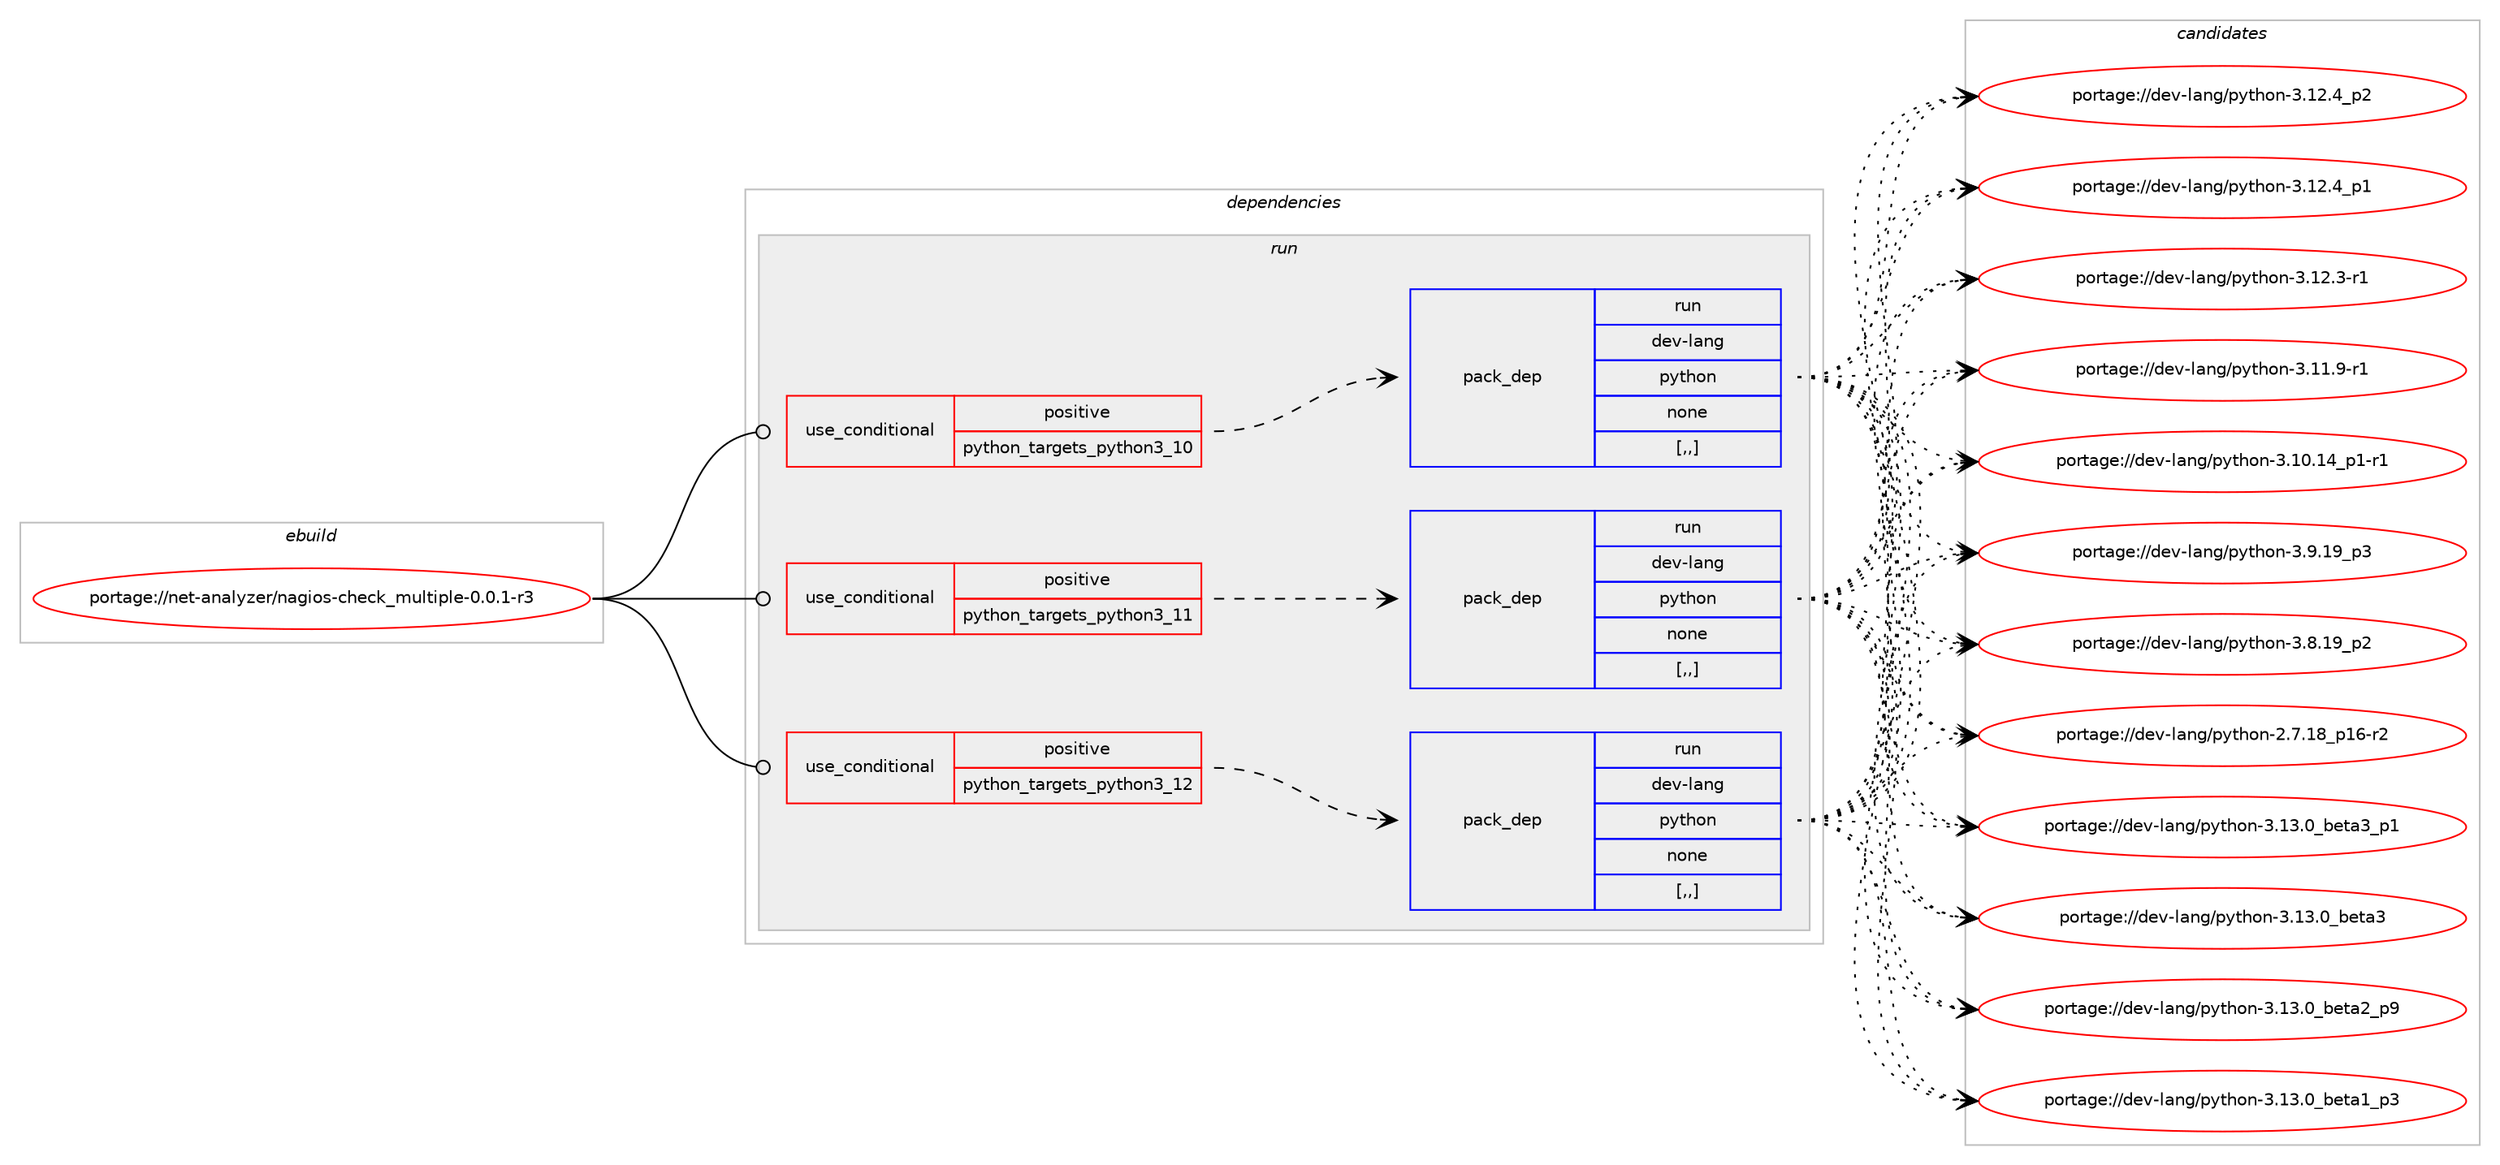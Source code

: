 digraph prolog {

# *************
# Graph options
# *************

newrank=true;
concentrate=true;
compound=true;
graph [rankdir=LR,fontname=Helvetica,fontsize=10,ranksep=1.5];#, ranksep=2.5, nodesep=0.2];
edge  [arrowhead=vee];
node  [fontname=Helvetica,fontsize=10];

# **********
# The ebuild
# **********

subgraph cluster_leftcol {
color=gray;
label=<<i>ebuild</i>>;
id [label="portage://net-analyzer/nagios-check_multiple-0.0.1-r3", color=red, width=4, href="../net-analyzer/nagios-check_multiple-0.0.1-r3.svg"];
}

# ****************
# The dependencies
# ****************

subgraph cluster_midcol {
color=gray;
label=<<i>dependencies</i>>;
subgraph cluster_compile {
fillcolor="#eeeeee";
style=filled;
label=<<i>compile</i>>;
}
subgraph cluster_compileandrun {
fillcolor="#eeeeee";
style=filled;
label=<<i>compile and run</i>>;
}
subgraph cluster_run {
fillcolor="#eeeeee";
style=filled;
label=<<i>run</i>>;
subgraph cond86990 {
dependency337708 [label=<<TABLE BORDER="0" CELLBORDER="1" CELLSPACING="0" CELLPADDING="4"><TR><TD ROWSPAN="3" CELLPADDING="10">use_conditional</TD></TR><TR><TD>positive</TD></TR><TR><TD>python_targets_python3_10</TD></TR></TABLE>>, shape=none, color=red];
subgraph pack248138 {
dependency337709 [label=<<TABLE BORDER="0" CELLBORDER="1" CELLSPACING="0" CELLPADDING="4" WIDTH="220"><TR><TD ROWSPAN="6" CELLPADDING="30">pack_dep</TD></TR><TR><TD WIDTH="110">run</TD></TR><TR><TD>dev-lang</TD></TR><TR><TD>python</TD></TR><TR><TD>none</TD></TR><TR><TD>[,,]</TD></TR></TABLE>>, shape=none, color=blue];
}
dependency337708:e -> dependency337709:w [weight=20,style="dashed",arrowhead="vee"];
}
id:e -> dependency337708:w [weight=20,style="solid",arrowhead="odot"];
subgraph cond86991 {
dependency337710 [label=<<TABLE BORDER="0" CELLBORDER="1" CELLSPACING="0" CELLPADDING="4"><TR><TD ROWSPAN="3" CELLPADDING="10">use_conditional</TD></TR><TR><TD>positive</TD></TR><TR><TD>python_targets_python3_11</TD></TR></TABLE>>, shape=none, color=red];
subgraph pack248139 {
dependency337711 [label=<<TABLE BORDER="0" CELLBORDER="1" CELLSPACING="0" CELLPADDING="4" WIDTH="220"><TR><TD ROWSPAN="6" CELLPADDING="30">pack_dep</TD></TR><TR><TD WIDTH="110">run</TD></TR><TR><TD>dev-lang</TD></TR><TR><TD>python</TD></TR><TR><TD>none</TD></TR><TR><TD>[,,]</TD></TR></TABLE>>, shape=none, color=blue];
}
dependency337710:e -> dependency337711:w [weight=20,style="dashed",arrowhead="vee"];
}
id:e -> dependency337710:w [weight=20,style="solid",arrowhead="odot"];
subgraph cond86992 {
dependency337712 [label=<<TABLE BORDER="0" CELLBORDER="1" CELLSPACING="0" CELLPADDING="4"><TR><TD ROWSPAN="3" CELLPADDING="10">use_conditional</TD></TR><TR><TD>positive</TD></TR><TR><TD>python_targets_python3_12</TD></TR></TABLE>>, shape=none, color=red];
subgraph pack248140 {
dependency337713 [label=<<TABLE BORDER="0" CELLBORDER="1" CELLSPACING="0" CELLPADDING="4" WIDTH="220"><TR><TD ROWSPAN="6" CELLPADDING="30">pack_dep</TD></TR><TR><TD WIDTH="110">run</TD></TR><TR><TD>dev-lang</TD></TR><TR><TD>python</TD></TR><TR><TD>none</TD></TR><TR><TD>[,,]</TD></TR></TABLE>>, shape=none, color=blue];
}
dependency337712:e -> dependency337713:w [weight=20,style="dashed",arrowhead="vee"];
}
id:e -> dependency337712:w [weight=20,style="solid",arrowhead="odot"];
}
}

# **************
# The candidates
# **************

subgraph cluster_choices {
rank=same;
color=gray;
label=<<i>candidates</i>>;

subgraph choice248138 {
color=black;
nodesep=1;
choice10010111845108971101034711212111610411111045514649514648959810111697519511249 [label="portage://dev-lang/python-3.13.0_beta3_p1", color=red, width=4,href="../dev-lang/python-3.13.0_beta3_p1.svg"];
choice1001011184510897110103471121211161041111104551464951464895981011169751 [label="portage://dev-lang/python-3.13.0_beta3", color=red, width=4,href="../dev-lang/python-3.13.0_beta3.svg"];
choice10010111845108971101034711212111610411111045514649514648959810111697509511257 [label="portage://dev-lang/python-3.13.0_beta2_p9", color=red, width=4,href="../dev-lang/python-3.13.0_beta2_p9.svg"];
choice10010111845108971101034711212111610411111045514649514648959810111697499511251 [label="portage://dev-lang/python-3.13.0_beta1_p3", color=red, width=4,href="../dev-lang/python-3.13.0_beta1_p3.svg"];
choice100101118451089711010347112121116104111110455146495046529511250 [label="portage://dev-lang/python-3.12.4_p2", color=red, width=4,href="../dev-lang/python-3.12.4_p2.svg"];
choice100101118451089711010347112121116104111110455146495046529511249 [label="portage://dev-lang/python-3.12.4_p1", color=red, width=4,href="../dev-lang/python-3.12.4_p1.svg"];
choice100101118451089711010347112121116104111110455146495046514511449 [label="portage://dev-lang/python-3.12.3-r1", color=red, width=4,href="../dev-lang/python-3.12.3-r1.svg"];
choice100101118451089711010347112121116104111110455146494946574511449 [label="portage://dev-lang/python-3.11.9-r1", color=red, width=4,href="../dev-lang/python-3.11.9-r1.svg"];
choice100101118451089711010347112121116104111110455146494846495295112494511449 [label="portage://dev-lang/python-3.10.14_p1-r1", color=red, width=4,href="../dev-lang/python-3.10.14_p1-r1.svg"];
choice100101118451089711010347112121116104111110455146574649579511251 [label="portage://dev-lang/python-3.9.19_p3", color=red, width=4,href="../dev-lang/python-3.9.19_p3.svg"];
choice100101118451089711010347112121116104111110455146564649579511250 [label="portage://dev-lang/python-3.8.19_p2", color=red, width=4,href="../dev-lang/python-3.8.19_p2.svg"];
choice100101118451089711010347112121116104111110455046554649569511249544511450 [label="portage://dev-lang/python-2.7.18_p16-r2", color=red, width=4,href="../dev-lang/python-2.7.18_p16-r2.svg"];
dependency337709:e -> choice10010111845108971101034711212111610411111045514649514648959810111697519511249:w [style=dotted,weight="100"];
dependency337709:e -> choice1001011184510897110103471121211161041111104551464951464895981011169751:w [style=dotted,weight="100"];
dependency337709:e -> choice10010111845108971101034711212111610411111045514649514648959810111697509511257:w [style=dotted,weight="100"];
dependency337709:e -> choice10010111845108971101034711212111610411111045514649514648959810111697499511251:w [style=dotted,weight="100"];
dependency337709:e -> choice100101118451089711010347112121116104111110455146495046529511250:w [style=dotted,weight="100"];
dependency337709:e -> choice100101118451089711010347112121116104111110455146495046529511249:w [style=dotted,weight="100"];
dependency337709:e -> choice100101118451089711010347112121116104111110455146495046514511449:w [style=dotted,weight="100"];
dependency337709:e -> choice100101118451089711010347112121116104111110455146494946574511449:w [style=dotted,weight="100"];
dependency337709:e -> choice100101118451089711010347112121116104111110455146494846495295112494511449:w [style=dotted,weight="100"];
dependency337709:e -> choice100101118451089711010347112121116104111110455146574649579511251:w [style=dotted,weight="100"];
dependency337709:e -> choice100101118451089711010347112121116104111110455146564649579511250:w [style=dotted,weight="100"];
dependency337709:e -> choice100101118451089711010347112121116104111110455046554649569511249544511450:w [style=dotted,weight="100"];
}
subgraph choice248139 {
color=black;
nodesep=1;
choice10010111845108971101034711212111610411111045514649514648959810111697519511249 [label="portage://dev-lang/python-3.13.0_beta3_p1", color=red, width=4,href="../dev-lang/python-3.13.0_beta3_p1.svg"];
choice1001011184510897110103471121211161041111104551464951464895981011169751 [label="portage://dev-lang/python-3.13.0_beta3", color=red, width=4,href="../dev-lang/python-3.13.0_beta3.svg"];
choice10010111845108971101034711212111610411111045514649514648959810111697509511257 [label="portage://dev-lang/python-3.13.0_beta2_p9", color=red, width=4,href="../dev-lang/python-3.13.0_beta2_p9.svg"];
choice10010111845108971101034711212111610411111045514649514648959810111697499511251 [label="portage://dev-lang/python-3.13.0_beta1_p3", color=red, width=4,href="../dev-lang/python-3.13.0_beta1_p3.svg"];
choice100101118451089711010347112121116104111110455146495046529511250 [label="portage://dev-lang/python-3.12.4_p2", color=red, width=4,href="../dev-lang/python-3.12.4_p2.svg"];
choice100101118451089711010347112121116104111110455146495046529511249 [label="portage://dev-lang/python-3.12.4_p1", color=red, width=4,href="../dev-lang/python-3.12.4_p1.svg"];
choice100101118451089711010347112121116104111110455146495046514511449 [label="portage://dev-lang/python-3.12.3-r1", color=red, width=4,href="../dev-lang/python-3.12.3-r1.svg"];
choice100101118451089711010347112121116104111110455146494946574511449 [label="portage://dev-lang/python-3.11.9-r1", color=red, width=4,href="../dev-lang/python-3.11.9-r1.svg"];
choice100101118451089711010347112121116104111110455146494846495295112494511449 [label="portage://dev-lang/python-3.10.14_p1-r1", color=red, width=4,href="../dev-lang/python-3.10.14_p1-r1.svg"];
choice100101118451089711010347112121116104111110455146574649579511251 [label="portage://dev-lang/python-3.9.19_p3", color=red, width=4,href="../dev-lang/python-3.9.19_p3.svg"];
choice100101118451089711010347112121116104111110455146564649579511250 [label="portage://dev-lang/python-3.8.19_p2", color=red, width=4,href="../dev-lang/python-3.8.19_p2.svg"];
choice100101118451089711010347112121116104111110455046554649569511249544511450 [label="portage://dev-lang/python-2.7.18_p16-r2", color=red, width=4,href="../dev-lang/python-2.7.18_p16-r2.svg"];
dependency337711:e -> choice10010111845108971101034711212111610411111045514649514648959810111697519511249:w [style=dotted,weight="100"];
dependency337711:e -> choice1001011184510897110103471121211161041111104551464951464895981011169751:w [style=dotted,weight="100"];
dependency337711:e -> choice10010111845108971101034711212111610411111045514649514648959810111697509511257:w [style=dotted,weight="100"];
dependency337711:e -> choice10010111845108971101034711212111610411111045514649514648959810111697499511251:w [style=dotted,weight="100"];
dependency337711:e -> choice100101118451089711010347112121116104111110455146495046529511250:w [style=dotted,weight="100"];
dependency337711:e -> choice100101118451089711010347112121116104111110455146495046529511249:w [style=dotted,weight="100"];
dependency337711:e -> choice100101118451089711010347112121116104111110455146495046514511449:w [style=dotted,weight="100"];
dependency337711:e -> choice100101118451089711010347112121116104111110455146494946574511449:w [style=dotted,weight="100"];
dependency337711:e -> choice100101118451089711010347112121116104111110455146494846495295112494511449:w [style=dotted,weight="100"];
dependency337711:e -> choice100101118451089711010347112121116104111110455146574649579511251:w [style=dotted,weight="100"];
dependency337711:e -> choice100101118451089711010347112121116104111110455146564649579511250:w [style=dotted,weight="100"];
dependency337711:e -> choice100101118451089711010347112121116104111110455046554649569511249544511450:w [style=dotted,weight="100"];
}
subgraph choice248140 {
color=black;
nodesep=1;
choice10010111845108971101034711212111610411111045514649514648959810111697519511249 [label="portage://dev-lang/python-3.13.0_beta3_p1", color=red, width=4,href="../dev-lang/python-3.13.0_beta3_p1.svg"];
choice1001011184510897110103471121211161041111104551464951464895981011169751 [label="portage://dev-lang/python-3.13.0_beta3", color=red, width=4,href="../dev-lang/python-3.13.0_beta3.svg"];
choice10010111845108971101034711212111610411111045514649514648959810111697509511257 [label="portage://dev-lang/python-3.13.0_beta2_p9", color=red, width=4,href="../dev-lang/python-3.13.0_beta2_p9.svg"];
choice10010111845108971101034711212111610411111045514649514648959810111697499511251 [label="portage://dev-lang/python-3.13.0_beta1_p3", color=red, width=4,href="../dev-lang/python-3.13.0_beta1_p3.svg"];
choice100101118451089711010347112121116104111110455146495046529511250 [label="portage://dev-lang/python-3.12.4_p2", color=red, width=4,href="../dev-lang/python-3.12.4_p2.svg"];
choice100101118451089711010347112121116104111110455146495046529511249 [label="portage://dev-lang/python-3.12.4_p1", color=red, width=4,href="../dev-lang/python-3.12.4_p1.svg"];
choice100101118451089711010347112121116104111110455146495046514511449 [label="portage://dev-lang/python-3.12.3-r1", color=red, width=4,href="../dev-lang/python-3.12.3-r1.svg"];
choice100101118451089711010347112121116104111110455146494946574511449 [label="portage://dev-lang/python-3.11.9-r1", color=red, width=4,href="../dev-lang/python-3.11.9-r1.svg"];
choice100101118451089711010347112121116104111110455146494846495295112494511449 [label="portage://dev-lang/python-3.10.14_p1-r1", color=red, width=4,href="../dev-lang/python-3.10.14_p1-r1.svg"];
choice100101118451089711010347112121116104111110455146574649579511251 [label="portage://dev-lang/python-3.9.19_p3", color=red, width=4,href="../dev-lang/python-3.9.19_p3.svg"];
choice100101118451089711010347112121116104111110455146564649579511250 [label="portage://dev-lang/python-3.8.19_p2", color=red, width=4,href="../dev-lang/python-3.8.19_p2.svg"];
choice100101118451089711010347112121116104111110455046554649569511249544511450 [label="portage://dev-lang/python-2.7.18_p16-r2", color=red, width=4,href="../dev-lang/python-2.7.18_p16-r2.svg"];
dependency337713:e -> choice10010111845108971101034711212111610411111045514649514648959810111697519511249:w [style=dotted,weight="100"];
dependency337713:e -> choice1001011184510897110103471121211161041111104551464951464895981011169751:w [style=dotted,weight="100"];
dependency337713:e -> choice10010111845108971101034711212111610411111045514649514648959810111697509511257:w [style=dotted,weight="100"];
dependency337713:e -> choice10010111845108971101034711212111610411111045514649514648959810111697499511251:w [style=dotted,weight="100"];
dependency337713:e -> choice100101118451089711010347112121116104111110455146495046529511250:w [style=dotted,weight="100"];
dependency337713:e -> choice100101118451089711010347112121116104111110455146495046529511249:w [style=dotted,weight="100"];
dependency337713:e -> choice100101118451089711010347112121116104111110455146495046514511449:w [style=dotted,weight="100"];
dependency337713:e -> choice100101118451089711010347112121116104111110455146494946574511449:w [style=dotted,weight="100"];
dependency337713:e -> choice100101118451089711010347112121116104111110455146494846495295112494511449:w [style=dotted,weight="100"];
dependency337713:e -> choice100101118451089711010347112121116104111110455146574649579511251:w [style=dotted,weight="100"];
dependency337713:e -> choice100101118451089711010347112121116104111110455146564649579511250:w [style=dotted,weight="100"];
dependency337713:e -> choice100101118451089711010347112121116104111110455046554649569511249544511450:w [style=dotted,weight="100"];
}
}

}
